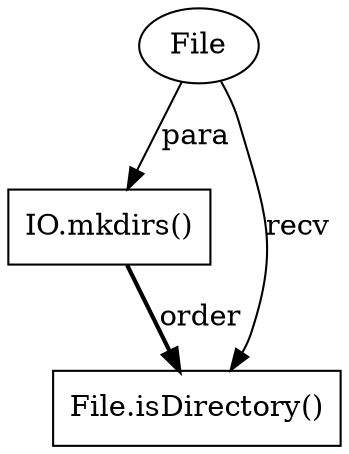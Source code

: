 digraph "AUG" {

  1 [ label="IO.mkdirs()" shape="box" ];
  2 [ label="File" shape="ellipse" ];
  3 [ label="File.isDirectory()" shape="box" ];
  2 -> 1 [ label="para" style="solid" ];
  2 -> 3 [ label="recv" style="solid" ];
  1 -> 3 [ label="order" style="bold" ];
}
